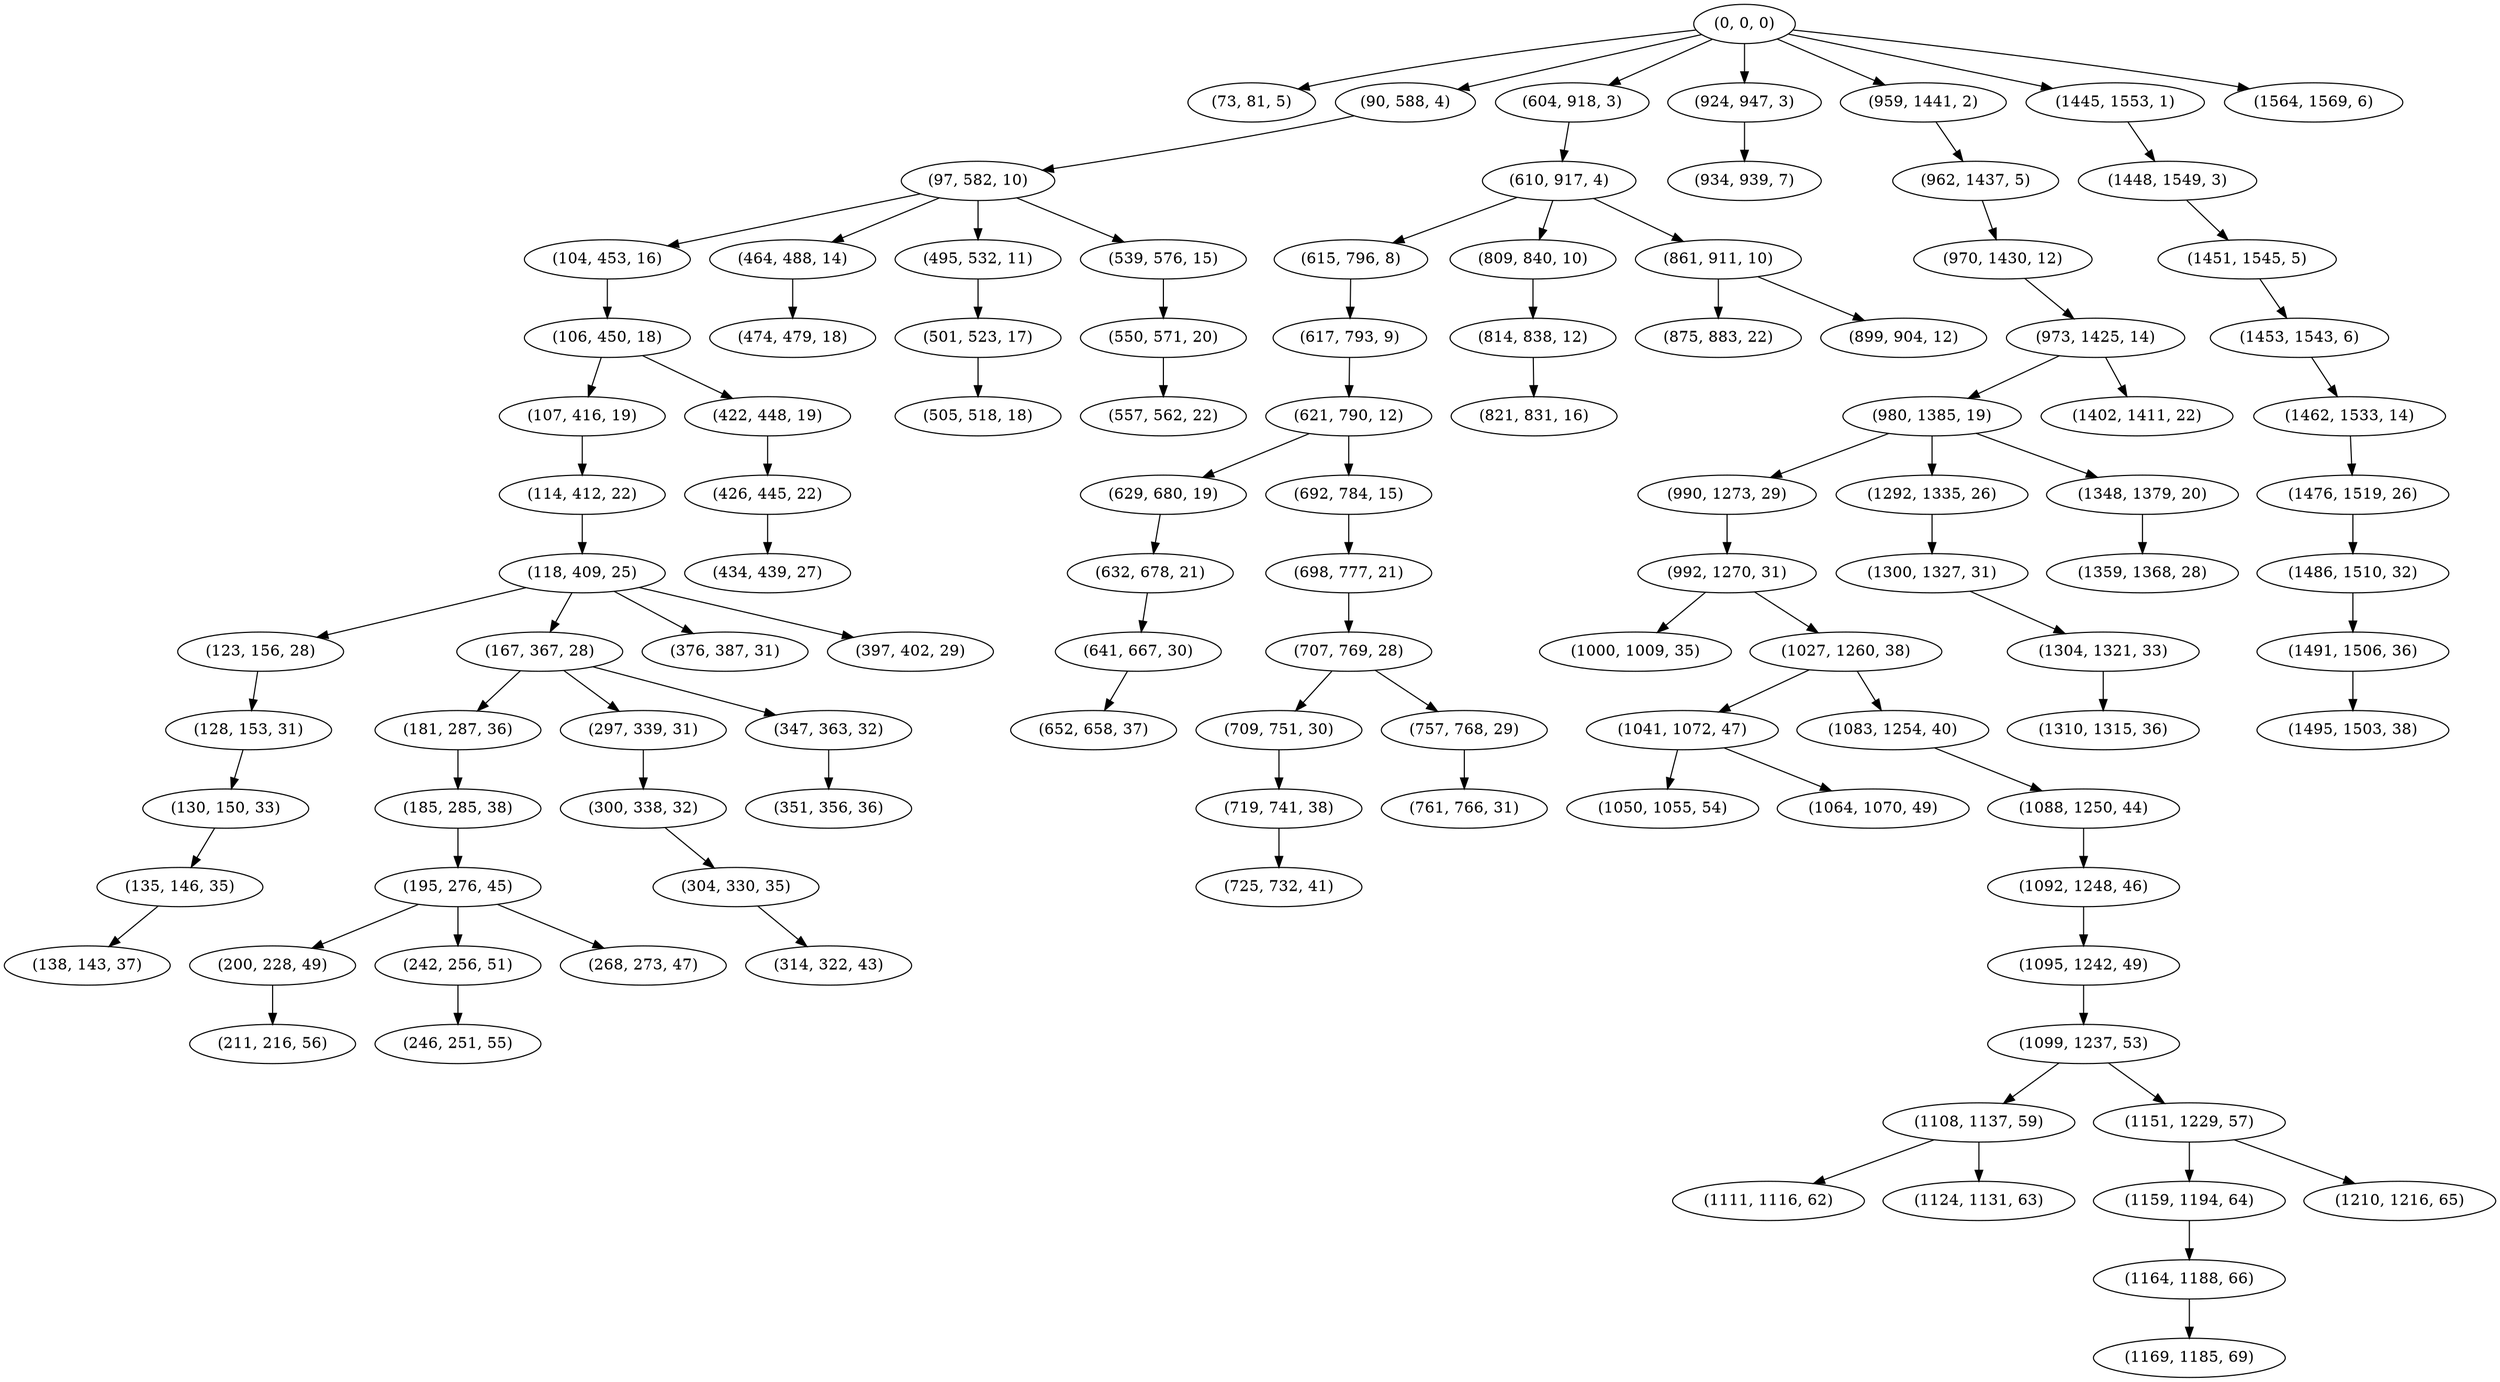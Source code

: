 digraph tree {
    "(0, 0, 0)";
    "(73, 81, 5)";
    "(90, 588, 4)";
    "(97, 582, 10)";
    "(104, 453, 16)";
    "(106, 450, 18)";
    "(107, 416, 19)";
    "(114, 412, 22)";
    "(118, 409, 25)";
    "(123, 156, 28)";
    "(128, 153, 31)";
    "(130, 150, 33)";
    "(135, 146, 35)";
    "(138, 143, 37)";
    "(167, 367, 28)";
    "(181, 287, 36)";
    "(185, 285, 38)";
    "(195, 276, 45)";
    "(200, 228, 49)";
    "(211, 216, 56)";
    "(242, 256, 51)";
    "(246, 251, 55)";
    "(268, 273, 47)";
    "(297, 339, 31)";
    "(300, 338, 32)";
    "(304, 330, 35)";
    "(314, 322, 43)";
    "(347, 363, 32)";
    "(351, 356, 36)";
    "(376, 387, 31)";
    "(397, 402, 29)";
    "(422, 448, 19)";
    "(426, 445, 22)";
    "(434, 439, 27)";
    "(464, 488, 14)";
    "(474, 479, 18)";
    "(495, 532, 11)";
    "(501, 523, 17)";
    "(505, 518, 18)";
    "(539, 576, 15)";
    "(550, 571, 20)";
    "(557, 562, 22)";
    "(604, 918, 3)";
    "(610, 917, 4)";
    "(615, 796, 8)";
    "(617, 793, 9)";
    "(621, 790, 12)";
    "(629, 680, 19)";
    "(632, 678, 21)";
    "(641, 667, 30)";
    "(652, 658, 37)";
    "(692, 784, 15)";
    "(698, 777, 21)";
    "(707, 769, 28)";
    "(709, 751, 30)";
    "(719, 741, 38)";
    "(725, 732, 41)";
    "(757, 768, 29)";
    "(761, 766, 31)";
    "(809, 840, 10)";
    "(814, 838, 12)";
    "(821, 831, 16)";
    "(861, 911, 10)";
    "(875, 883, 22)";
    "(899, 904, 12)";
    "(924, 947, 3)";
    "(934, 939, 7)";
    "(959, 1441, 2)";
    "(962, 1437, 5)";
    "(970, 1430, 12)";
    "(973, 1425, 14)";
    "(980, 1385, 19)";
    "(990, 1273, 29)";
    "(992, 1270, 31)";
    "(1000, 1009, 35)";
    "(1027, 1260, 38)";
    "(1041, 1072, 47)";
    "(1050, 1055, 54)";
    "(1064, 1070, 49)";
    "(1083, 1254, 40)";
    "(1088, 1250, 44)";
    "(1092, 1248, 46)";
    "(1095, 1242, 49)";
    "(1099, 1237, 53)";
    "(1108, 1137, 59)";
    "(1111, 1116, 62)";
    "(1124, 1131, 63)";
    "(1151, 1229, 57)";
    "(1159, 1194, 64)";
    "(1164, 1188, 66)";
    "(1169, 1185, 69)";
    "(1210, 1216, 65)";
    "(1292, 1335, 26)";
    "(1300, 1327, 31)";
    "(1304, 1321, 33)";
    "(1310, 1315, 36)";
    "(1348, 1379, 20)";
    "(1359, 1368, 28)";
    "(1402, 1411, 22)";
    "(1445, 1553, 1)";
    "(1448, 1549, 3)";
    "(1451, 1545, 5)";
    "(1453, 1543, 6)";
    "(1462, 1533, 14)";
    "(1476, 1519, 26)";
    "(1486, 1510, 32)";
    "(1491, 1506, 36)";
    "(1495, 1503, 38)";
    "(1564, 1569, 6)";
    "(0, 0, 0)" -> "(73, 81, 5)";
    "(0, 0, 0)" -> "(90, 588, 4)";
    "(0, 0, 0)" -> "(604, 918, 3)";
    "(0, 0, 0)" -> "(924, 947, 3)";
    "(0, 0, 0)" -> "(959, 1441, 2)";
    "(0, 0, 0)" -> "(1445, 1553, 1)";
    "(0, 0, 0)" -> "(1564, 1569, 6)";
    "(90, 588, 4)" -> "(97, 582, 10)";
    "(97, 582, 10)" -> "(104, 453, 16)";
    "(97, 582, 10)" -> "(464, 488, 14)";
    "(97, 582, 10)" -> "(495, 532, 11)";
    "(97, 582, 10)" -> "(539, 576, 15)";
    "(104, 453, 16)" -> "(106, 450, 18)";
    "(106, 450, 18)" -> "(107, 416, 19)";
    "(106, 450, 18)" -> "(422, 448, 19)";
    "(107, 416, 19)" -> "(114, 412, 22)";
    "(114, 412, 22)" -> "(118, 409, 25)";
    "(118, 409, 25)" -> "(123, 156, 28)";
    "(118, 409, 25)" -> "(167, 367, 28)";
    "(118, 409, 25)" -> "(376, 387, 31)";
    "(118, 409, 25)" -> "(397, 402, 29)";
    "(123, 156, 28)" -> "(128, 153, 31)";
    "(128, 153, 31)" -> "(130, 150, 33)";
    "(130, 150, 33)" -> "(135, 146, 35)";
    "(135, 146, 35)" -> "(138, 143, 37)";
    "(167, 367, 28)" -> "(181, 287, 36)";
    "(167, 367, 28)" -> "(297, 339, 31)";
    "(167, 367, 28)" -> "(347, 363, 32)";
    "(181, 287, 36)" -> "(185, 285, 38)";
    "(185, 285, 38)" -> "(195, 276, 45)";
    "(195, 276, 45)" -> "(200, 228, 49)";
    "(195, 276, 45)" -> "(242, 256, 51)";
    "(195, 276, 45)" -> "(268, 273, 47)";
    "(200, 228, 49)" -> "(211, 216, 56)";
    "(242, 256, 51)" -> "(246, 251, 55)";
    "(297, 339, 31)" -> "(300, 338, 32)";
    "(300, 338, 32)" -> "(304, 330, 35)";
    "(304, 330, 35)" -> "(314, 322, 43)";
    "(347, 363, 32)" -> "(351, 356, 36)";
    "(422, 448, 19)" -> "(426, 445, 22)";
    "(426, 445, 22)" -> "(434, 439, 27)";
    "(464, 488, 14)" -> "(474, 479, 18)";
    "(495, 532, 11)" -> "(501, 523, 17)";
    "(501, 523, 17)" -> "(505, 518, 18)";
    "(539, 576, 15)" -> "(550, 571, 20)";
    "(550, 571, 20)" -> "(557, 562, 22)";
    "(604, 918, 3)" -> "(610, 917, 4)";
    "(610, 917, 4)" -> "(615, 796, 8)";
    "(610, 917, 4)" -> "(809, 840, 10)";
    "(610, 917, 4)" -> "(861, 911, 10)";
    "(615, 796, 8)" -> "(617, 793, 9)";
    "(617, 793, 9)" -> "(621, 790, 12)";
    "(621, 790, 12)" -> "(629, 680, 19)";
    "(621, 790, 12)" -> "(692, 784, 15)";
    "(629, 680, 19)" -> "(632, 678, 21)";
    "(632, 678, 21)" -> "(641, 667, 30)";
    "(641, 667, 30)" -> "(652, 658, 37)";
    "(692, 784, 15)" -> "(698, 777, 21)";
    "(698, 777, 21)" -> "(707, 769, 28)";
    "(707, 769, 28)" -> "(709, 751, 30)";
    "(707, 769, 28)" -> "(757, 768, 29)";
    "(709, 751, 30)" -> "(719, 741, 38)";
    "(719, 741, 38)" -> "(725, 732, 41)";
    "(757, 768, 29)" -> "(761, 766, 31)";
    "(809, 840, 10)" -> "(814, 838, 12)";
    "(814, 838, 12)" -> "(821, 831, 16)";
    "(861, 911, 10)" -> "(875, 883, 22)";
    "(861, 911, 10)" -> "(899, 904, 12)";
    "(924, 947, 3)" -> "(934, 939, 7)";
    "(959, 1441, 2)" -> "(962, 1437, 5)";
    "(962, 1437, 5)" -> "(970, 1430, 12)";
    "(970, 1430, 12)" -> "(973, 1425, 14)";
    "(973, 1425, 14)" -> "(980, 1385, 19)";
    "(973, 1425, 14)" -> "(1402, 1411, 22)";
    "(980, 1385, 19)" -> "(990, 1273, 29)";
    "(980, 1385, 19)" -> "(1292, 1335, 26)";
    "(980, 1385, 19)" -> "(1348, 1379, 20)";
    "(990, 1273, 29)" -> "(992, 1270, 31)";
    "(992, 1270, 31)" -> "(1000, 1009, 35)";
    "(992, 1270, 31)" -> "(1027, 1260, 38)";
    "(1027, 1260, 38)" -> "(1041, 1072, 47)";
    "(1027, 1260, 38)" -> "(1083, 1254, 40)";
    "(1041, 1072, 47)" -> "(1050, 1055, 54)";
    "(1041, 1072, 47)" -> "(1064, 1070, 49)";
    "(1083, 1254, 40)" -> "(1088, 1250, 44)";
    "(1088, 1250, 44)" -> "(1092, 1248, 46)";
    "(1092, 1248, 46)" -> "(1095, 1242, 49)";
    "(1095, 1242, 49)" -> "(1099, 1237, 53)";
    "(1099, 1237, 53)" -> "(1108, 1137, 59)";
    "(1099, 1237, 53)" -> "(1151, 1229, 57)";
    "(1108, 1137, 59)" -> "(1111, 1116, 62)";
    "(1108, 1137, 59)" -> "(1124, 1131, 63)";
    "(1151, 1229, 57)" -> "(1159, 1194, 64)";
    "(1151, 1229, 57)" -> "(1210, 1216, 65)";
    "(1159, 1194, 64)" -> "(1164, 1188, 66)";
    "(1164, 1188, 66)" -> "(1169, 1185, 69)";
    "(1292, 1335, 26)" -> "(1300, 1327, 31)";
    "(1300, 1327, 31)" -> "(1304, 1321, 33)";
    "(1304, 1321, 33)" -> "(1310, 1315, 36)";
    "(1348, 1379, 20)" -> "(1359, 1368, 28)";
    "(1445, 1553, 1)" -> "(1448, 1549, 3)";
    "(1448, 1549, 3)" -> "(1451, 1545, 5)";
    "(1451, 1545, 5)" -> "(1453, 1543, 6)";
    "(1453, 1543, 6)" -> "(1462, 1533, 14)";
    "(1462, 1533, 14)" -> "(1476, 1519, 26)";
    "(1476, 1519, 26)" -> "(1486, 1510, 32)";
    "(1486, 1510, 32)" -> "(1491, 1506, 36)";
    "(1491, 1506, 36)" -> "(1495, 1503, 38)";
}
